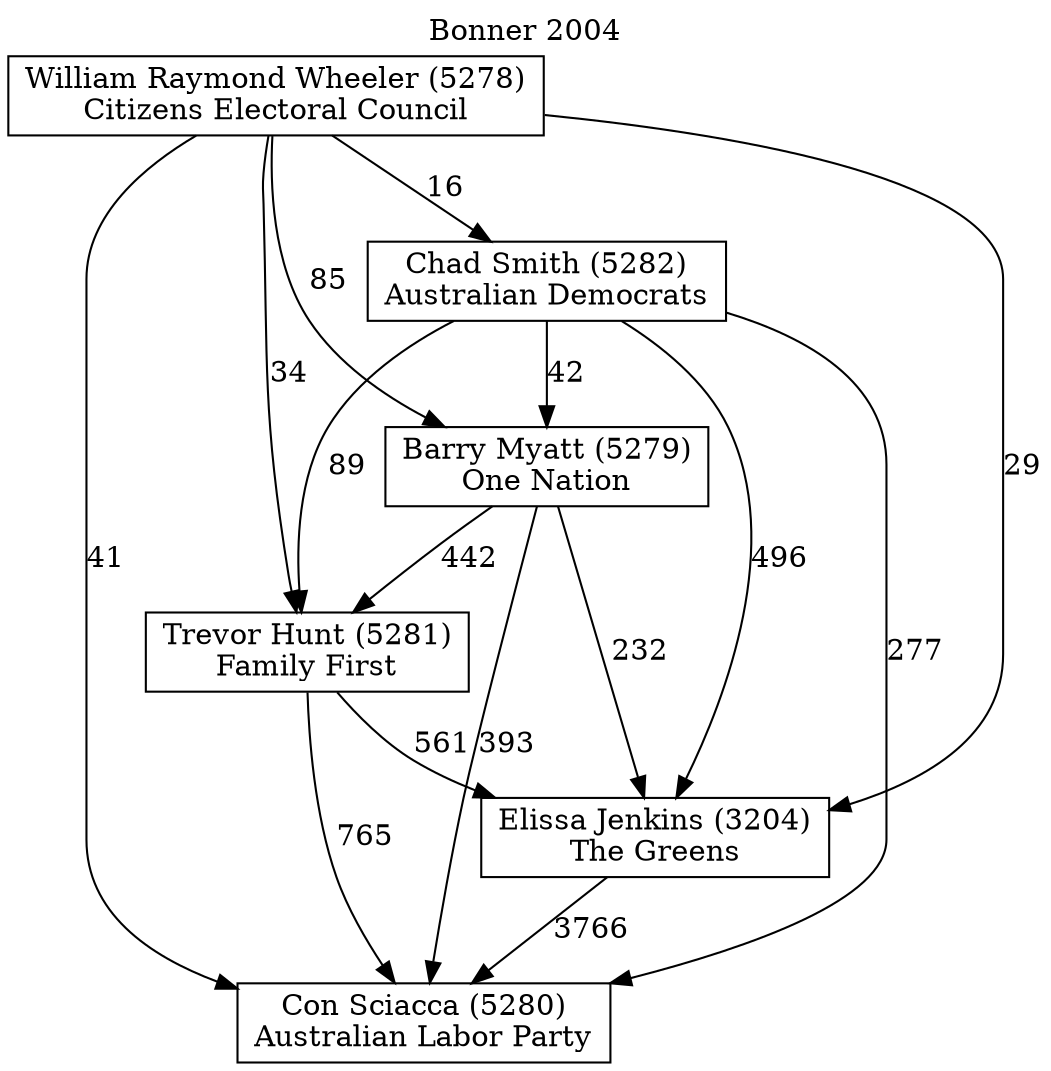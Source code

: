 // House preference flow
digraph "Con Sciacca (5280)_Bonner_2004" {
	graph [label="Bonner 2004" labelloc=t mclimit=10]
	node [shape=box]
	"Con Sciacca (5280)" [label="Con Sciacca (5280)
Australian Labor Party"]
	"Elissa Jenkins (3204)" [label="Elissa Jenkins (3204)
The Greens"]
	"Trevor Hunt (5281)" [label="Trevor Hunt (5281)
Family First"]
	"Barry Myatt (5279)" [label="Barry Myatt (5279)
One Nation"]
	"Chad Smith (5282)" [label="Chad Smith (5282)
Australian Democrats"]
	"William Raymond Wheeler (5278)" [label="William Raymond Wheeler (5278)
Citizens Electoral Council"]
	"Elissa Jenkins (3204)" -> "Con Sciacca (5280)" [label=3766]
	"Trevor Hunt (5281)" -> "Elissa Jenkins (3204)" [label=561]
	"Barry Myatt (5279)" -> "Trevor Hunt (5281)" [label=442]
	"Chad Smith (5282)" -> "Barry Myatt (5279)" [label=42]
	"William Raymond Wheeler (5278)" -> "Chad Smith (5282)" [label=16]
	"Trevor Hunt (5281)" -> "Con Sciacca (5280)" [label=765]
	"Barry Myatt (5279)" -> "Con Sciacca (5280)" [label=393]
	"Chad Smith (5282)" -> "Con Sciacca (5280)" [label=277]
	"William Raymond Wheeler (5278)" -> "Con Sciacca (5280)" [label=41]
	"William Raymond Wheeler (5278)" -> "Barry Myatt (5279)" [label=85]
	"Chad Smith (5282)" -> "Trevor Hunt (5281)" [label=89]
	"William Raymond Wheeler (5278)" -> "Trevor Hunt (5281)" [label=34]
	"Barry Myatt (5279)" -> "Elissa Jenkins (3204)" [label=232]
	"Chad Smith (5282)" -> "Elissa Jenkins (3204)" [label=496]
	"William Raymond Wheeler (5278)" -> "Elissa Jenkins (3204)" [label=29]
}
